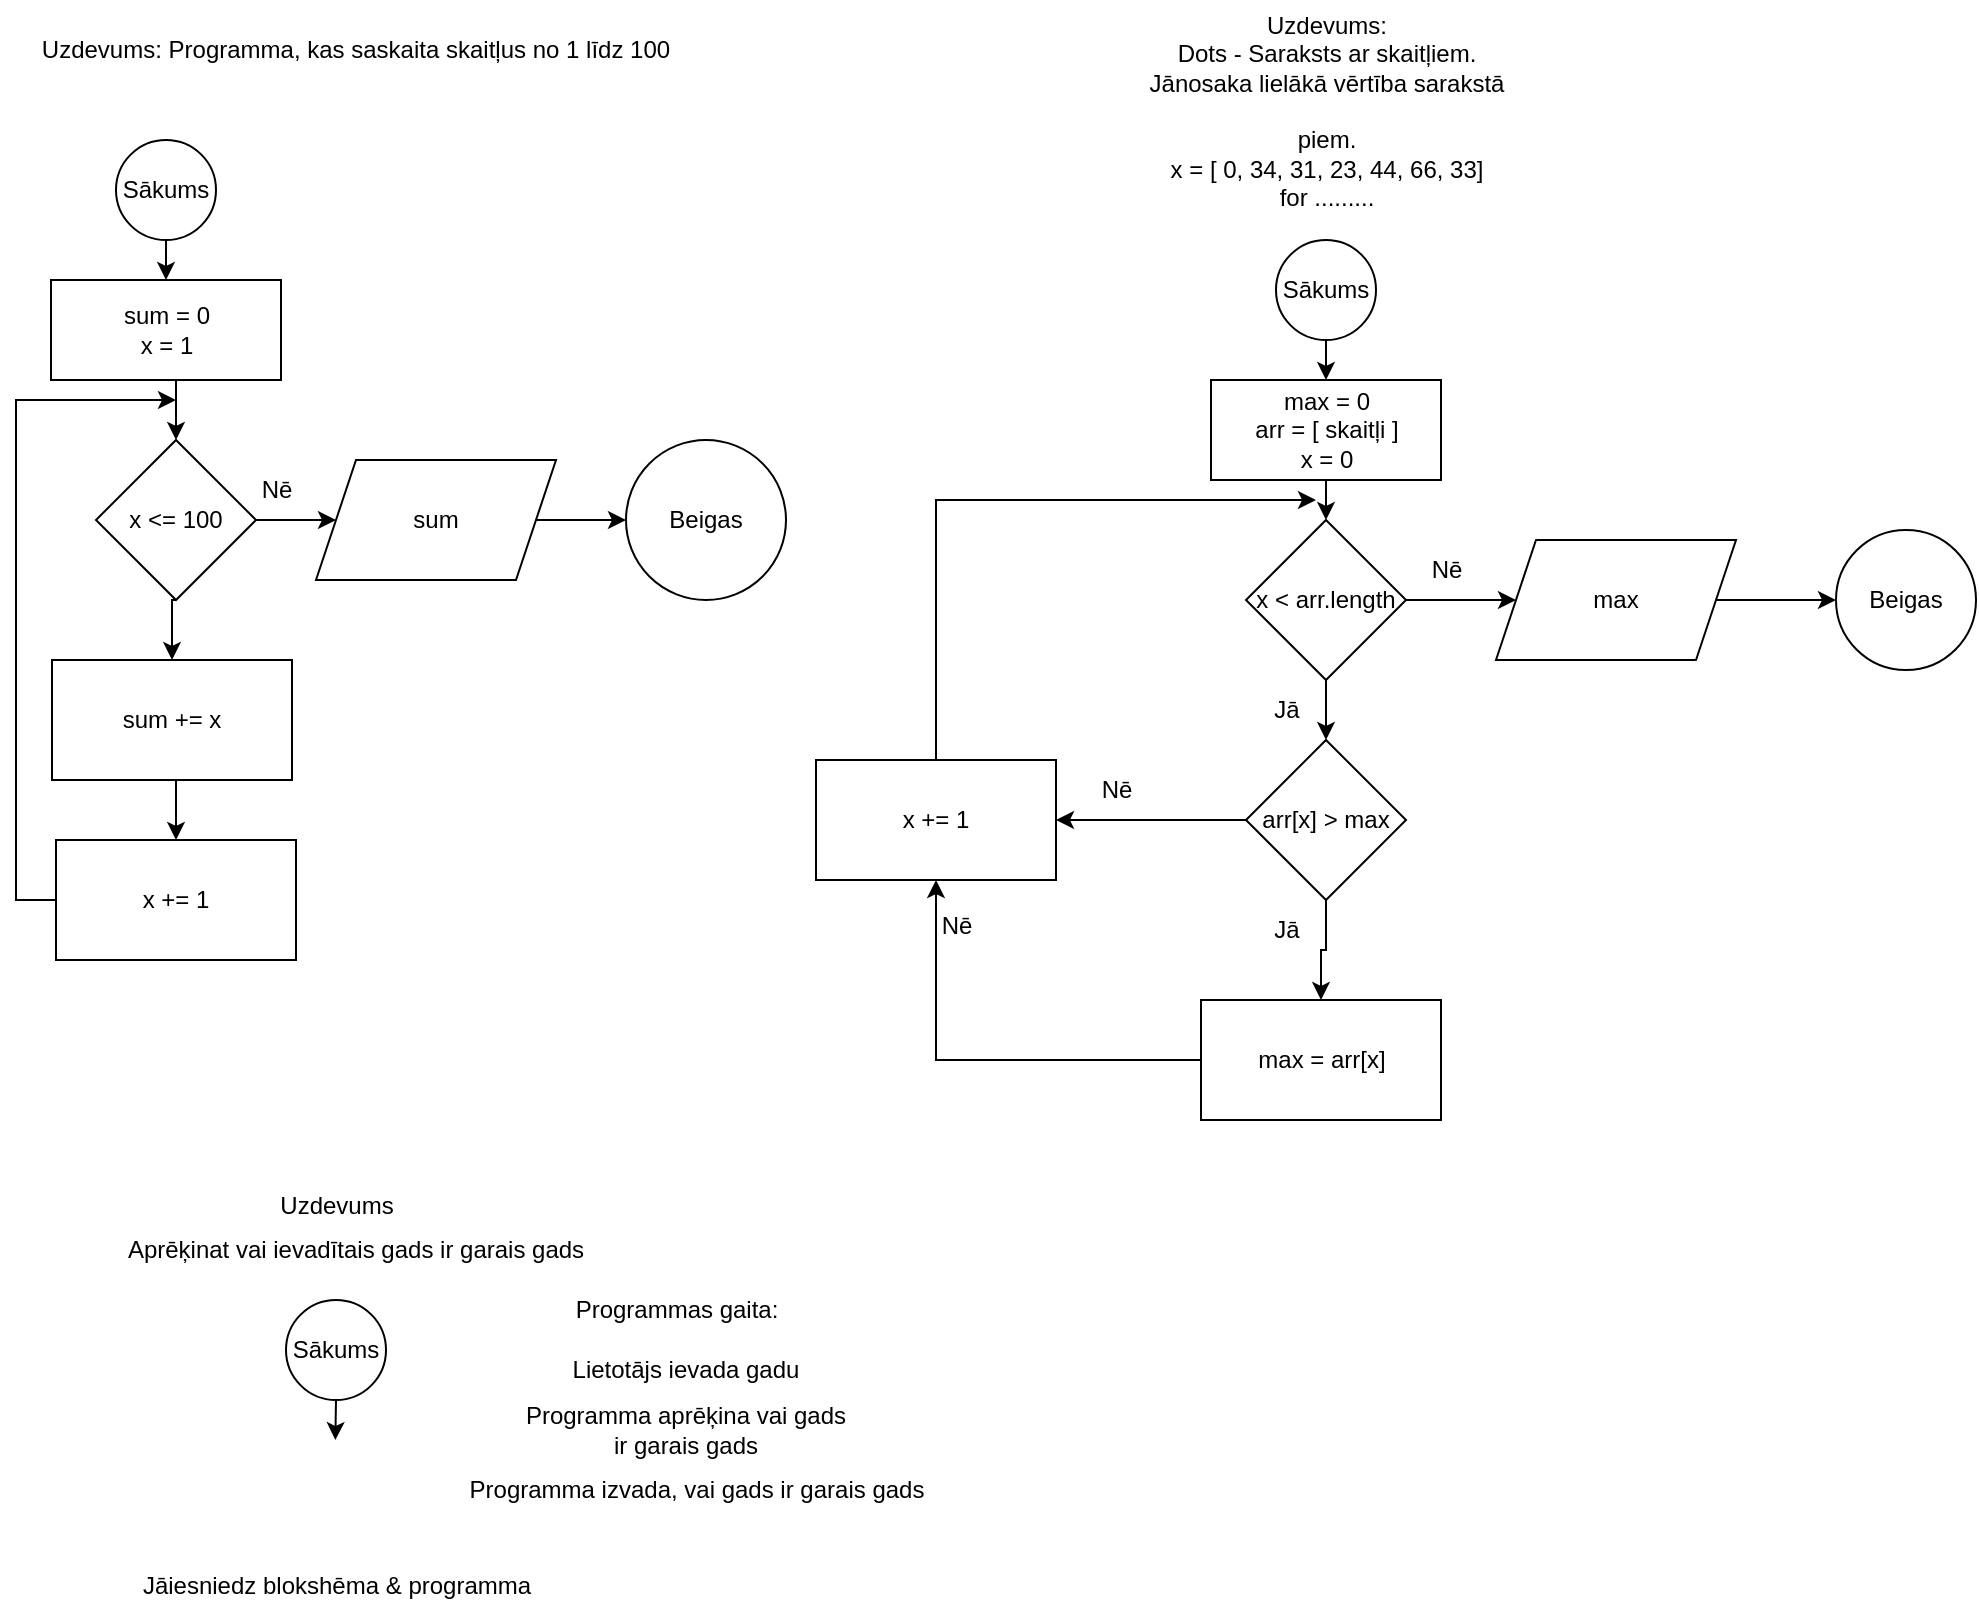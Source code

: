 <mxfile version="22.0.4" type="device">
  <diagram name="Page-1" id="e2plY7jK_sSFSdy8FTSk">
    <mxGraphModel dx="704" dy="313" grid="1" gridSize="10" guides="1" tooltips="1" connect="1" arrows="1" fold="1" page="1" pageScale="1" pageWidth="850" pageHeight="1100" math="0" shadow="0">
      <root>
        <mxCell id="0" />
        <mxCell id="1" parent="0" />
        <mxCell id="L435anUtbJDOd9un4M-f-1" value="Uzdevums: Programma, kas saskaita skaitļus no 1 līdz 100" style="text;html=1;strokeColor=none;fillColor=none;align=center;verticalAlign=middle;whiteSpace=wrap;rounded=0;" vertex="1" parent="1">
          <mxGeometry x="40" y="10" width="340" height="30" as="geometry" />
        </mxCell>
        <mxCell id="L435anUtbJDOd9un4M-f-9" style="edgeStyle=orthogonalEdgeStyle;rounded=0;orthogonalLoop=1;jettySize=auto;html=1;exitX=0.5;exitY=1;exitDx=0;exitDy=0;entryX=0.5;entryY=0;entryDx=0;entryDy=0;" edge="1" parent="1" source="L435anUtbJDOd9un4M-f-2" target="L435anUtbJDOd9un4M-f-3">
          <mxGeometry relative="1" as="geometry" />
        </mxCell>
        <mxCell id="L435anUtbJDOd9un4M-f-2" value="Sākums" style="ellipse;whiteSpace=wrap;html=1;aspect=fixed;" vertex="1" parent="1">
          <mxGeometry x="90" y="70" width="50" height="50" as="geometry" />
        </mxCell>
        <mxCell id="L435anUtbJDOd9un4M-f-10" style="edgeStyle=orthogonalEdgeStyle;rounded=0;orthogonalLoop=1;jettySize=auto;html=1;exitX=0.5;exitY=1;exitDx=0;exitDy=0;entryX=0.5;entryY=0;entryDx=0;entryDy=0;" edge="1" parent="1" source="L435anUtbJDOd9un4M-f-3" target="L435anUtbJDOd9un4M-f-4">
          <mxGeometry relative="1" as="geometry" />
        </mxCell>
        <mxCell id="L435anUtbJDOd9un4M-f-3" value="&lt;div&gt;sum = 0&lt;/div&gt;&lt;div&gt;x = 1&lt;br&gt;&lt;/div&gt;" style="rounded=0;whiteSpace=wrap;html=1;" vertex="1" parent="1">
          <mxGeometry x="57.5" y="140" width="115" height="50" as="geometry" />
        </mxCell>
        <mxCell id="L435anUtbJDOd9un4M-f-11" style="edgeStyle=orthogonalEdgeStyle;rounded=0;orthogonalLoop=1;jettySize=auto;html=1;exitX=0.5;exitY=1;exitDx=0;exitDy=0;entryX=0.5;entryY=0;entryDx=0;entryDy=0;" edge="1" parent="1" source="L435anUtbJDOd9un4M-f-4" target="L435anUtbJDOd9un4M-f-5">
          <mxGeometry relative="1" as="geometry" />
        </mxCell>
        <mxCell id="L435anUtbJDOd9un4M-f-14" style="edgeStyle=orthogonalEdgeStyle;rounded=0;orthogonalLoop=1;jettySize=auto;html=1;exitX=1;exitY=0.5;exitDx=0;exitDy=0;entryX=0;entryY=0.5;entryDx=0;entryDy=0;" edge="1" parent="1" source="L435anUtbJDOd9un4M-f-4" target="L435anUtbJDOd9un4M-f-7">
          <mxGeometry relative="1" as="geometry" />
        </mxCell>
        <mxCell id="L435anUtbJDOd9un4M-f-4" value="x &amp;lt;= 100" style="rhombus;whiteSpace=wrap;html=1;" vertex="1" parent="1">
          <mxGeometry x="80" y="220" width="80" height="80" as="geometry" />
        </mxCell>
        <mxCell id="L435anUtbJDOd9un4M-f-12" style="edgeStyle=orthogonalEdgeStyle;rounded=0;orthogonalLoop=1;jettySize=auto;html=1;exitX=0.5;exitY=1;exitDx=0;exitDy=0;entryX=0.5;entryY=0;entryDx=0;entryDy=0;" edge="1" parent="1" source="L435anUtbJDOd9un4M-f-5" target="L435anUtbJDOd9un4M-f-6">
          <mxGeometry relative="1" as="geometry" />
        </mxCell>
        <mxCell id="L435anUtbJDOd9un4M-f-5" value="sum += x" style="rounded=0;whiteSpace=wrap;html=1;" vertex="1" parent="1">
          <mxGeometry x="58" y="330" width="120" height="60" as="geometry" />
        </mxCell>
        <mxCell id="L435anUtbJDOd9un4M-f-13" style="edgeStyle=orthogonalEdgeStyle;rounded=0;orthogonalLoop=1;jettySize=auto;html=1;exitX=0;exitY=0.5;exitDx=0;exitDy=0;" edge="1" parent="1" source="L435anUtbJDOd9un4M-f-6">
          <mxGeometry relative="1" as="geometry">
            <mxPoint x="120" y="200" as="targetPoint" />
            <Array as="points">
              <mxPoint x="40" y="450" />
              <mxPoint x="40" y="200" />
            </Array>
          </mxGeometry>
        </mxCell>
        <mxCell id="L435anUtbJDOd9un4M-f-6" value="x += 1" style="rounded=0;whiteSpace=wrap;html=1;" vertex="1" parent="1">
          <mxGeometry x="60" y="420" width="120" height="60" as="geometry" />
        </mxCell>
        <mxCell id="L435anUtbJDOd9un4M-f-15" style="edgeStyle=orthogonalEdgeStyle;rounded=0;orthogonalLoop=1;jettySize=auto;html=1;exitX=1;exitY=0.5;exitDx=0;exitDy=0;entryX=0;entryY=0.5;entryDx=0;entryDy=0;" edge="1" parent="1" source="L435anUtbJDOd9un4M-f-7" target="L435anUtbJDOd9un4M-f-8">
          <mxGeometry relative="1" as="geometry" />
        </mxCell>
        <mxCell id="L435anUtbJDOd9un4M-f-7" value="sum" style="shape=parallelogram;perimeter=parallelogramPerimeter;whiteSpace=wrap;html=1;fixedSize=1;" vertex="1" parent="1">
          <mxGeometry x="190" y="230" width="120" height="60" as="geometry" />
        </mxCell>
        <mxCell id="L435anUtbJDOd9un4M-f-8" value="Beigas" style="ellipse;whiteSpace=wrap;html=1;aspect=fixed;" vertex="1" parent="1">
          <mxGeometry x="345" y="220" width="80" height="80" as="geometry" />
        </mxCell>
        <mxCell id="L435anUtbJDOd9un4M-f-16" value="&lt;div&gt;Uzdevums: &lt;br&gt;&lt;/div&gt;&lt;div&gt;Dots - Saraksts ar skaitļiem.&lt;br&gt;Jānosaka lielākā vērtība sarakstā&lt;br&gt;&lt;br&gt;piem. &lt;br&gt;x = [ 0, 34, 31, 23, 44, 66, 33]&lt;/div&gt;&lt;div&gt;for .........&lt;br&gt;&lt;/div&gt;&lt;div&gt;&lt;br&gt;&lt;/div&gt;&lt;div&gt;&lt;br&gt;&lt;/div&gt;" style="text;html=1;align=center;verticalAlign=middle;resizable=0;points=[];autosize=1;strokeColor=none;fillColor=none;" vertex="1" parent="1">
          <mxGeometry x="590" width="210" height="140" as="geometry" />
        </mxCell>
        <mxCell id="L435anUtbJDOd9un4M-f-17" style="edgeStyle=orthogonalEdgeStyle;rounded=0;orthogonalLoop=1;jettySize=auto;html=1;exitX=0.5;exitY=1;exitDx=0;exitDy=0;entryX=0.5;entryY=0;entryDx=0;entryDy=0;" edge="1" parent="1" source="L435anUtbJDOd9un4M-f-18" target="L435anUtbJDOd9un4M-f-19">
          <mxGeometry relative="1" as="geometry" />
        </mxCell>
        <mxCell id="L435anUtbJDOd9un4M-f-18" value="Sākums" style="ellipse;whiteSpace=wrap;html=1;aspect=fixed;" vertex="1" parent="1">
          <mxGeometry x="670" y="120" width="50" height="50" as="geometry" />
        </mxCell>
        <mxCell id="L435anUtbJDOd9un4M-f-34" style="edgeStyle=orthogonalEdgeStyle;rounded=0;orthogonalLoop=1;jettySize=auto;html=1;exitX=0.5;exitY=1;exitDx=0;exitDy=0;entryX=0.5;entryY=0;entryDx=0;entryDy=0;" edge="1" parent="1" source="L435anUtbJDOd9un4M-f-19" target="L435anUtbJDOd9un4M-f-20">
          <mxGeometry relative="1" as="geometry" />
        </mxCell>
        <mxCell id="L435anUtbJDOd9un4M-f-19" value="&lt;div&gt;max = 0&lt;/div&gt;&lt;div&gt;arr = [ skaitļi ]&lt;/div&gt;&lt;div&gt;x = 0&lt;br&gt;&lt;/div&gt;" style="rounded=0;whiteSpace=wrap;html=1;" vertex="1" parent="1">
          <mxGeometry x="637.5" y="190" width="115" height="50" as="geometry" />
        </mxCell>
        <mxCell id="L435anUtbJDOd9un4M-f-23" style="edgeStyle=orthogonalEdgeStyle;rounded=0;orthogonalLoop=1;jettySize=auto;html=1;exitX=0.5;exitY=1;exitDx=0;exitDy=0;entryX=0.5;entryY=0;entryDx=0;entryDy=0;" edge="1" parent="1" source="L435anUtbJDOd9un4M-f-20" target="L435anUtbJDOd9un4M-f-21">
          <mxGeometry relative="1" as="geometry" />
        </mxCell>
        <mxCell id="L435anUtbJDOd9un4M-f-39" style="edgeStyle=orthogonalEdgeStyle;rounded=0;orthogonalLoop=1;jettySize=auto;html=1;exitX=1;exitY=0.5;exitDx=0;exitDy=0;" edge="1" parent="1" source="L435anUtbJDOd9un4M-f-20" target="L435anUtbJDOd9un4M-f-36">
          <mxGeometry relative="1" as="geometry" />
        </mxCell>
        <mxCell id="L435anUtbJDOd9un4M-f-20" value="x &amp;lt; arr.length" style="rhombus;whiteSpace=wrap;html=1;" vertex="1" parent="1">
          <mxGeometry x="655" y="260" width="80" height="80" as="geometry" />
        </mxCell>
        <mxCell id="L435anUtbJDOd9un4M-f-26" style="edgeStyle=orthogonalEdgeStyle;rounded=0;orthogonalLoop=1;jettySize=auto;html=1;exitX=0.5;exitY=1;exitDx=0;exitDy=0;entryX=0.5;entryY=0;entryDx=0;entryDy=0;" edge="1" parent="1" source="L435anUtbJDOd9un4M-f-21" target="L435anUtbJDOd9un4M-f-22">
          <mxGeometry relative="1" as="geometry" />
        </mxCell>
        <mxCell id="L435anUtbJDOd9un4M-f-29" style="edgeStyle=orthogonalEdgeStyle;rounded=0;orthogonalLoop=1;jettySize=auto;html=1;exitX=0;exitY=0.5;exitDx=0;exitDy=0;entryX=1;entryY=0.5;entryDx=0;entryDy=0;" edge="1" parent="1" source="L435anUtbJDOd9un4M-f-21" target="L435anUtbJDOd9un4M-f-27">
          <mxGeometry relative="1" as="geometry" />
        </mxCell>
        <mxCell id="L435anUtbJDOd9un4M-f-21" value="arr[x] &amp;gt; max" style="rhombus;whiteSpace=wrap;html=1;" vertex="1" parent="1">
          <mxGeometry x="655" y="370" width="80" height="80" as="geometry" />
        </mxCell>
        <mxCell id="L435anUtbJDOd9un4M-f-28" style="edgeStyle=orthogonalEdgeStyle;rounded=0;orthogonalLoop=1;jettySize=auto;html=1;exitX=0;exitY=0.5;exitDx=0;exitDy=0;entryX=0.5;entryY=1;entryDx=0;entryDy=0;" edge="1" parent="1" source="L435anUtbJDOd9un4M-f-22" target="L435anUtbJDOd9un4M-f-27">
          <mxGeometry relative="1" as="geometry" />
        </mxCell>
        <mxCell id="L435anUtbJDOd9un4M-f-22" value="max = arr[x]" style="rounded=0;whiteSpace=wrap;html=1;" vertex="1" parent="1">
          <mxGeometry x="632.5" y="500" width="120" height="60" as="geometry" />
        </mxCell>
        <mxCell id="L435anUtbJDOd9un4M-f-24" value="Jā" style="text;html=1;align=center;verticalAlign=middle;resizable=0;points=[];autosize=1;strokeColor=none;fillColor=none;" vertex="1" parent="1">
          <mxGeometry x="655" y="340" width="40" height="30" as="geometry" />
        </mxCell>
        <mxCell id="L435anUtbJDOd9un4M-f-25" value="Nē" style="text;html=1;align=center;verticalAlign=middle;resizable=0;points=[];autosize=1;strokeColor=none;fillColor=none;" vertex="1" parent="1">
          <mxGeometry x="150" y="230" width="40" height="30" as="geometry" />
        </mxCell>
        <mxCell id="L435anUtbJDOd9un4M-f-33" style="edgeStyle=orthogonalEdgeStyle;rounded=0;orthogonalLoop=1;jettySize=auto;html=1;exitX=0.5;exitY=0;exitDx=0;exitDy=0;" edge="1" parent="1" source="L435anUtbJDOd9un4M-f-27">
          <mxGeometry relative="1" as="geometry">
            <mxPoint x="690" y="250" as="targetPoint" />
            <Array as="points">
              <mxPoint x="500" y="250" />
            </Array>
          </mxGeometry>
        </mxCell>
        <mxCell id="L435anUtbJDOd9un4M-f-27" value="x += 1" style="rounded=0;whiteSpace=wrap;html=1;" vertex="1" parent="1">
          <mxGeometry x="440" y="380" width="120" height="60" as="geometry" />
        </mxCell>
        <mxCell id="L435anUtbJDOd9un4M-f-30" value="Jā" style="text;html=1;align=center;verticalAlign=middle;resizable=0;points=[];autosize=1;strokeColor=none;fillColor=none;" vertex="1" parent="1">
          <mxGeometry x="655" y="450" width="40" height="30" as="geometry" />
        </mxCell>
        <mxCell id="L435anUtbJDOd9un4M-f-31" value="Nē" style="text;html=1;align=center;verticalAlign=middle;resizable=0;points=[];autosize=1;strokeColor=none;fillColor=none;" vertex="1" parent="1">
          <mxGeometry x="570" y="380" width="40" height="30" as="geometry" />
        </mxCell>
        <mxCell id="L435anUtbJDOd9un4M-f-32" value="Nē" style="text;html=1;align=center;verticalAlign=middle;resizable=0;points=[];autosize=1;strokeColor=none;fillColor=none;" vertex="1" parent="1">
          <mxGeometry x="490" y="448" width="40" height="30" as="geometry" />
        </mxCell>
        <mxCell id="L435anUtbJDOd9un4M-f-38" style="edgeStyle=orthogonalEdgeStyle;rounded=0;orthogonalLoop=1;jettySize=auto;html=1;exitX=1;exitY=0.5;exitDx=0;exitDy=0;entryX=0;entryY=0.5;entryDx=0;entryDy=0;" edge="1" parent="1" source="L435anUtbJDOd9un4M-f-36" target="L435anUtbJDOd9un4M-f-37">
          <mxGeometry relative="1" as="geometry" />
        </mxCell>
        <mxCell id="L435anUtbJDOd9un4M-f-36" value="max" style="shape=parallelogram;perimeter=parallelogramPerimeter;whiteSpace=wrap;html=1;fixedSize=1;" vertex="1" parent="1">
          <mxGeometry x="780" y="270" width="120" height="60" as="geometry" />
        </mxCell>
        <mxCell id="L435anUtbJDOd9un4M-f-37" value="Beigas" style="ellipse;whiteSpace=wrap;html=1;aspect=fixed;" vertex="1" parent="1">
          <mxGeometry x="950" y="265" width="70" height="70" as="geometry" />
        </mxCell>
        <mxCell id="L435anUtbJDOd9un4M-f-40" value="Nē" style="text;html=1;align=center;verticalAlign=middle;resizable=0;points=[];autosize=1;strokeColor=none;fillColor=none;" vertex="1" parent="1">
          <mxGeometry x="735" y="270" width="40" height="30" as="geometry" />
        </mxCell>
        <mxCell id="L435anUtbJDOd9un4M-f-41" value="Aprēķinat vai ievadītais gads ir garais gads" style="text;html=1;strokeColor=none;fillColor=none;align=center;verticalAlign=middle;whiteSpace=wrap;rounded=0;" vertex="1" parent="1">
          <mxGeometry x="80" y="610" width="260" height="30" as="geometry" />
        </mxCell>
        <mxCell id="L435anUtbJDOd9un4M-f-42" style="edgeStyle=orthogonalEdgeStyle;rounded=0;orthogonalLoop=1;jettySize=auto;html=1;exitX=0.5;exitY=1;exitDx=0;exitDy=0;" edge="1" parent="1" source="L435anUtbJDOd9un4M-f-43">
          <mxGeometry relative="1" as="geometry">
            <mxPoint x="199.667" y="720" as="targetPoint" />
          </mxGeometry>
        </mxCell>
        <mxCell id="L435anUtbJDOd9un4M-f-43" value="Sākums" style="ellipse;whiteSpace=wrap;html=1;aspect=fixed;" vertex="1" parent="1">
          <mxGeometry x="175" y="650" width="50" height="50" as="geometry" />
        </mxCell>
        <mxCell id="L435anUtbJDOd9un4M-f-44" value="Lietotājs ievada gadu" style="text;html=1;strokeColor=none;fillColor=none;align=center;verticalAlign=middle;whiteSpace=wrap;rounded=0;" vertex="1" parent="1">
          <mxGeometry x="290" y="670" width="170" height="30" as="geometry" />
        </mxCell>
        <mxCell id="L435anUtbJDOd9un4M-f-45" value="Programma aprēķina vai gads ir garais gads" style="text;html=1;strokeColor=none;fillColor=none;align=center;verticalAlign=middle;whiteSpace=wrap;rounded=0;" vertex="1" parent="1">
          <mxGeometry x="290" y="700" width="170" height="30" as="geometry" />
        </mxCell>
        <mxCell id="L435anUtbJDOd9un4M-f-46" value="Programma izvada, vai gads ir garais gads" style="text;html=1;align=center;verticalAlign=middle;resizable=0;points=[];autosize=1;strokeColor=none;fillColor=none;" vertex="1" parent="1">
          <mxGeometry x="255" y="730" width="250" height="30" as="geometry" />
        </mxCell>
        <mxCell id="L435anUtbJDOd9un4M-f-47" value="Jāiesniedz blokshēma &amp;amp; programma" style="text;html=1;align=center;verticalAlign=middle;resizable=0;points=[];autosize=1;strokeColor=none;fillColor=none;" vertex="1" parent="1">
          <mxGeometry x="90" y="778" width="220" height="30" as="geometry" />
        </mxCell>
        <mxCell id="L435anUtbJDOd9un4M-f-48" value="Programmas gaita:" style="text;html=1;align=center;verticalAlign=middle;resizable=0;points=[];autosize=1;strokeColor=none;fillColor=none;" vertex="1" parent="1">
          <mxGeometry x="310" y="640" width="120" height="30" as="geometry" />
        </mxCell>
        <mxCell id="L435anUtbJDOd9un4M-f-49" value="Uzdevums" style="text;html=1;align=center;verticalAlign=middle;resizable=0;points=[];autosize=1;strokeColor=none;fillColor=none;" vertex="1" parent="1">
          <mxGeometry x="160" y="588" width="80" height="30" as="geometry" />
        </mxCell>
      </root>
    </mxGraphModel>
  </diagram>
</mxfile>
